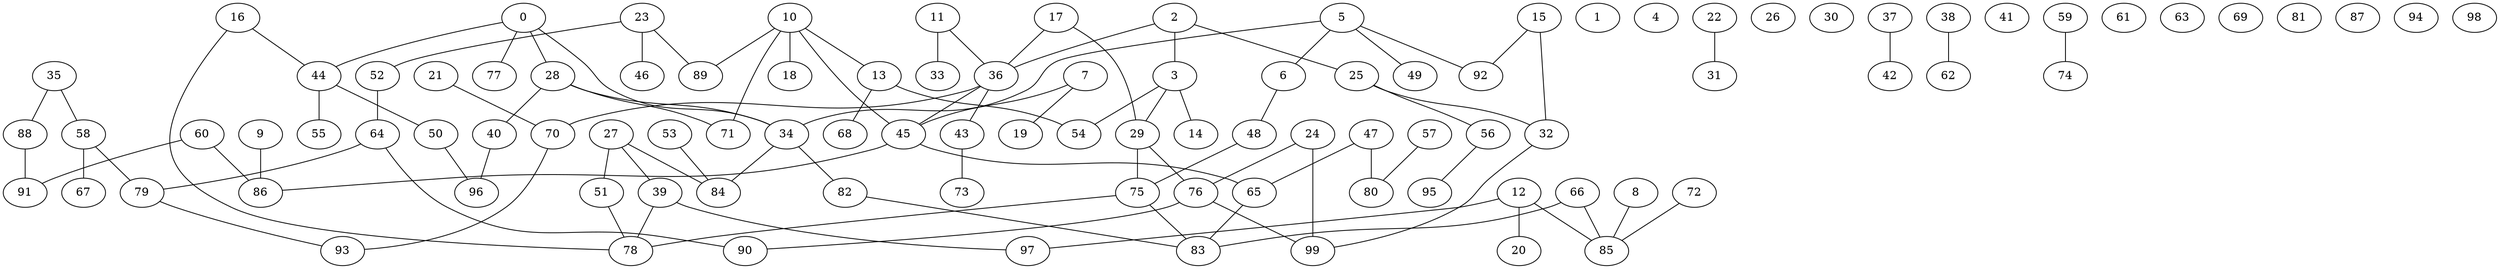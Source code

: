graph {
  0;
  1;
  2;
  3;
  4;
  5;
  6;
  7;
  8;
  9;
  10;
  11;
  12;
  13;
  14;
  15;
  16;
  17;
  18;
  19;
  20;
  21;
  22;
  23;
  24;
  25;
  26;
  27;
  28;
  29;
  30;
  31;
  32;
  33;
  34;
  35;
  36;
  37;
  38;
  39;
  40;
  41;
  42;
  43;
  44;
  45;
  46;
  47;
  48;
  49;
  50;
  51;
  52;
  53;
  54;
  55;
  56;
  57;
  58;
  59;
  60;
  61;
  62;
  63;
  64;
  65;
  66;
  67;
  68;
  69;
  70;
  71;
  72;
  73;
  74;
  75;
  76;
  77;
  78;
  79;
  80;
  81;
  82;
  83;
  84;
  85;
  86;
  87;
  88;
  89;
  90;
  91;
  92;
  93;
  94;
  95;
  96;
  97;
  98;
  99;
  0 -- 34;
  0 -- 44;
  0 -- 28;
  0 -- 77;
  2 -- 3;
  2 -- 36;
  2 -- 25;
  3 -- 54;
  3 -- 29;
  3 -- 14;
  5 -- 49;
  5 -- 34;
  5 -- 6;
  5 -- 92;
  6 -- 48;
  7 -- 19;
  7 -- 45;
  8 -- 85;
  9 -- 86;
  10 -- 18;
  10 -- 71;
  10 -- 89;
  10 -- 13;
  10 -- 45;
  11 -- 33;
  11 -- 36;
  12 -- 97;
  12 -- 20;
  12 -- 85;
  13 -- 68;
  13 -- 54;
  15 -- 32;
  15 -- 92;
  16 -- 44;
  16 -- 78;
  17 -- 36;
  17 -- 29;
  21 -- 70;
  22 -- 31;
  23 -- 52;
  23 -- 89;
  23 -- 46;
  24 -- 99;
  24 -- 76;
  25 -- 32;
  25 -- 56;
  27 -- 51;
  27 -- 84;
  27 -- 39;
  28 -- 34;
  28 -- 71;
  28 -- 40;
  29 -- 75;
  29 -- 76;
  32 -- 99;
  34 -- 82;
  34 -- 84;
  35 -- 88;
  35 -- 58;
  36 -- 70;
  36 -- 43;
  36 -- 45;
  37 -- 42;
  38 -- 62;
  39 -- 97;
  39 -- 78;
  40 -- 96;
  43 -- 73;
  44 -- 50;
  44 -- 55;
  45 -- 65;
  45 -- 86;
  47 -- 80;
  47 -- 65;
  48 -- 75;
  50 -- 96;
  51 -- 78;
  52 -- 64;
  53 -- 84;
  56 -- 95;
  57 -- 80;
  58 -- 67;
  58 -- 79;
  59 -- 74;
  60 -- 86;
  60 -- 91;
  64 -- 90;
  64 -- 79;
  65 -- 83;
  66 -- 83;
  66 -- 85;
  70 -- 93;
  72 -- 85;
  75 -- 83;
  75 -- 78;
  76 -- 99;
  76 -- 90;
  79 -- 93;
  82 -- 83;
  88 -- 91;
}
